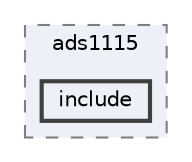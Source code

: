 digraph "Software/Firmware/project/ads1115/include"
{
 // LATEX_PDF_SIZE
  bgcolor="transparent";
  edge [fontname=Helvetica,fontsize=10,labelfontname=Helvetica,labelfontsize=10];
  node [fontname=Helvetica,fontsize=10,shape=box,height=0.2,width=0.4];
  compound=true
  subgraph clusterdir_970d6700fad0eea1fd73061d0f7b3c90 {
    graph [ bgcolor="#edf0f7", pencolor="grey50", label="ads1115", fontname=Helvetica,fontsize=10 style="filled,dashed", URL="dir_970d6700fad0eea1fd73061d0f7b3c90.html",tooltip=""]
  dir_36995afa01e04bb4b2112f7dcb1941d5 [label="include", fillcolor="#edf0f7", color="grey25", style="filled,bold", URL="dir_36995afa01e04bb4b2112f7dcb1941d5.html",tooltip=""];
  }
}
